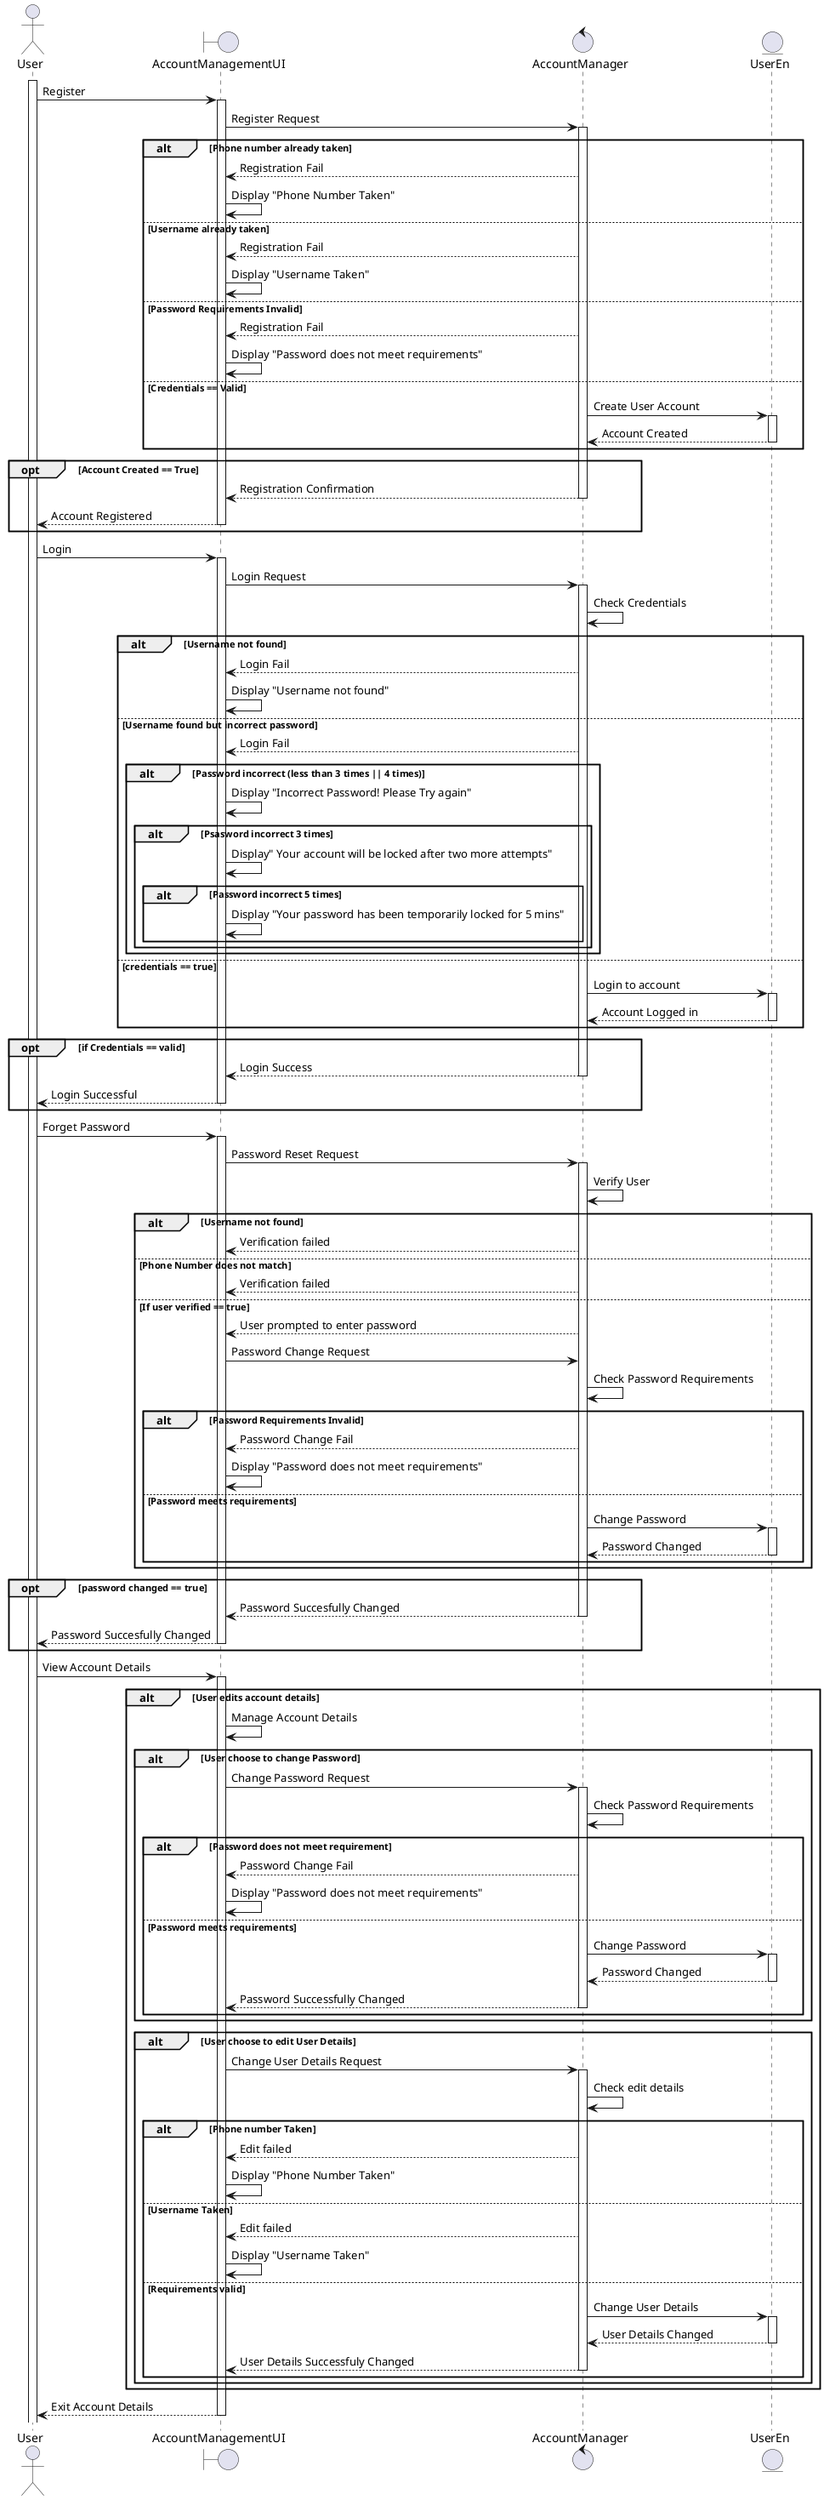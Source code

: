 @startuml
actor User as U
boundary AccountManagementUI as AUI
control AccountManager as AM
entity UserEn as UA

activate U

'User registering
U -> AUI : Register
activate AUI
AUI -> AM : Register Request
activate AM
  alt Phone number already taken
  AM --> AUI: Registration Fail
  AUI -> AUI: Display "Phone Number Taken"
  else Username already taken
  AM --> AUI: Registration Fail
  AUI -> AUI: Display "Username Taken"
  else Password Requirements Invalid
  AM --> AUI: Registration Fail
  AUI -> AUI: Display "Password does not meet requirements"
  else Credentials == Valid
  AM -> UA : Create User Account
  activate UA
  UA --> AM : Account Created
  deactivate UA
  end
  opt Account Created == True
  AM --> AUI : Registration Confirmation
  deactivate AM
  AUI --> U : Account Registered
  deactivate AUI
  end

'User login
U -> AUI : Login
activate AUI
AUI -> AM : Login Request
activate AM
AM -> AM : Check Credentials
  alt Username not found
  AM --> AUI: Login Fail
  AUI -> AUI: Display "Username not found"
  else Username found but incorrect password
  AM --> AUI: Login Fail
  alt Password incorrect (less than 3 times || 4 times)
    AUI -> AUI: Display "Incorrect Password! Please Try again"
      alt Psasword incorrect 3 times
      AUI -> AUI: Display" Your account will be locked after two more attempts"
        alt Password incorrect 5 times
        AUI -> AUI: Display "Your password has been temporarily locked for 5 mins"
        end
      end
    end
  else credentials == true
  AM -> UA: Login to account
  activate UA
  UA --> AM : Account Logged in
  deactivate UA
  end
  opt if Credentials == valid
  AM --> AUI : Login Success
  deactivate AM
  AUI --> U : Login Successful
  deactivate AUI
  end

'User forget password
U -> AUI : Forget Password
activate AUI
AUI -> AM : Password Reset Request
activate AM
AM -> AM : Verify User
  alt Username not found
  AM --> AUI: Verification failed
  else Phone Number does not match
  AM --> AUI: Verification failed
  else If user verified == true
  AM --> AUI: User prompted to enter password
  AUI -> AM: Password Change Request
  AM -> AM: Check Password Requirements
    alt Password Requirements Invalid
    AM --> AUI: Password Change Fail
    AUI -> AUI: Display "Password does not meet requirements"
    else Password meets requirements
    AM -> UA: Change Password
    activate UA
    UA --> AM: Password Changed
    deactivate UA
    end
  end
  
  opt password changed == true
  AM --> AUI : Password Succesfully Changed
  deactivate AM
  AUI --> U : Password Succesfully Changed
  deactivate AUI
  end

'View Account Details
U -> AUI: View Account Details
activate AUI
  alt User edits account details
  AUI -> AUI: Manage Account Details
    alt User choose to change Password
    AUI->AM: Change Password Request
    activate AM
    AM->AM: Check Password Requirements
      alt Password does not meet requirement
      AM --> AUI: Password Change Fail
      AUI -> AUI: Display "Password does not meet requirements"
      else Password meets requirements
      AM -> UA: Change Password
      activate UA
      UA --> AM: Password Changed
      deactivate UA
      AM-->AUI: Password Successfully Changed
      deactivate AM
      end
    end
    alt User choose to edit User Details
    AUI->AM: Change User Details Request
    activate AM
    AM -> AM: Check edit details
      alt Phone number Taken
      AM --> AUI: Edit failed
      AUI -> AUI: Display "Phone Number Taken"
      else Username Taken
      AM --> AUI: Edit failed
      AUI -> AUI: Display "Username Taken"
      else Requirements valid
      AM-> UA: Change User Details
      activate UA
      UA-->AM: User Details Changed
      deactivate UA
      AM-->AUI: User Details Successfuly Changed
      deactivate AM
      end
    end
  end
AUI-->U: Exit Account Details
deactivate AUI

@enduml
